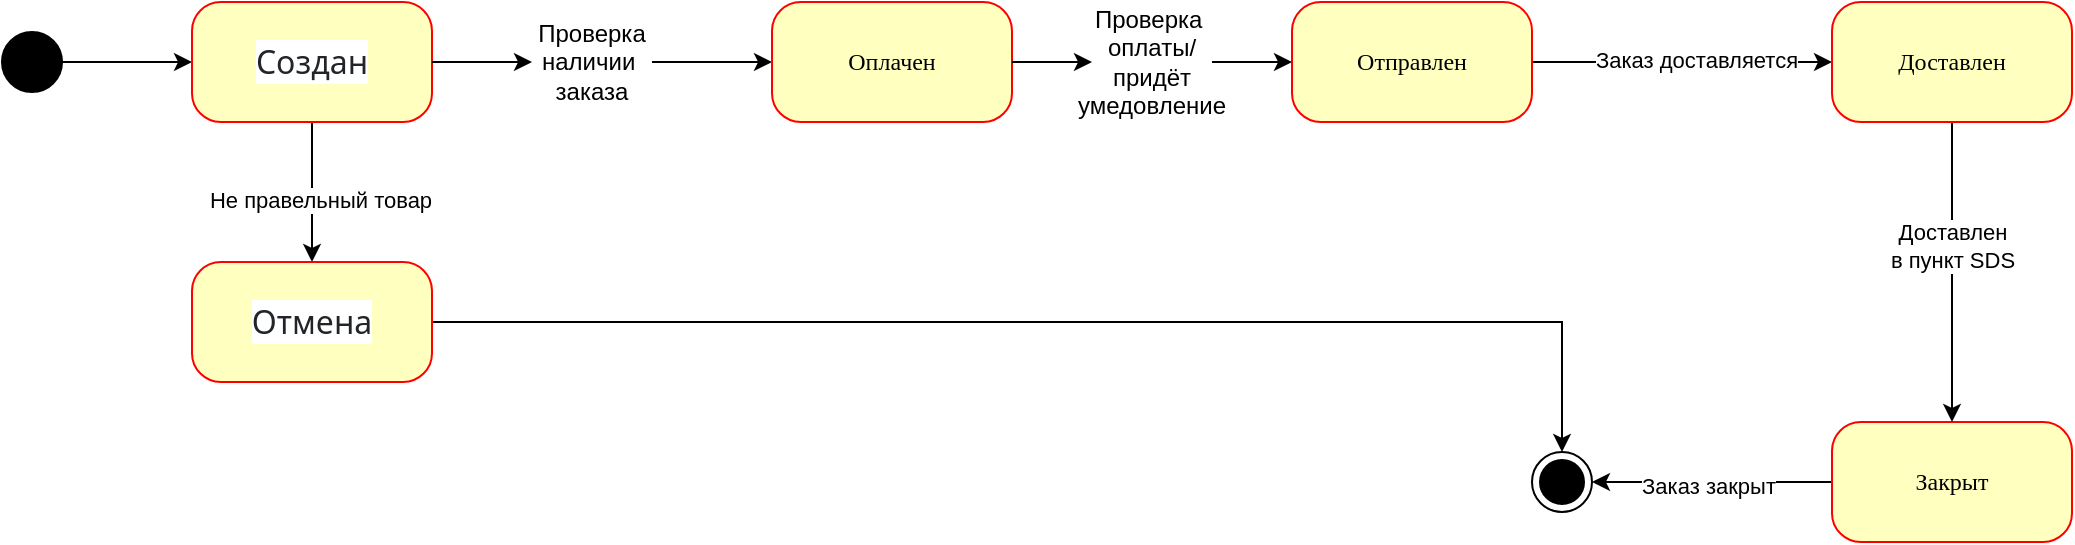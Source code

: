 <mxfile version="26.1.1">
  <diagram name="Page-1" id="58cdce13-f638-feb5-8d6f-7d28b1aa9fa0">
    <mxGraphModel dx="388" dy="779" grid="1" gridSize="10" guides="1" tooltips="1" connect="1" arrows="1" fold="1" page="1" pageScale="1" pageWidth="1100" pageHeight="850" background="none" math="0" shadow="0">
      <root>
        <mxCell id="0" />
        <mxCell id="1" parent="0" />
        <mxCell id="qwKWh7A5scszt2xiq6uB-7" style="edgeStyle=orthogonalEdgeStyle;rounded=0;orthogonalLoop=1;jettySize=auto;html=1;" edge="1" parent="1" source="qwKWh7A5scszt2xiq6uB-20" target="382b91b5511bd0f7-6">
          <mxGeometry relative="1" as="geometry">
            <mxPoint x="160" y="150" as="sourcePoint" />
          </mxGeometry>
        </mxCell>
        <mxCell id="qwKWh7A5scszt2xiq6uB-23" style="edgeStyle=orthogonalEdgeStyle;rounded=0;orthogonalLoop=1;jettySize=auto;html=1;entryX=1;entryY=0.5;entryDx=0;entryDy=0;" edge="1" parent="1" source="382b91b5511bd0f7-5" target="qwKWh7A5scszt2xiq6uB-19">
          <mxGeometry relative="1" as="geometry" />
        </mxCell>
        <mxCell id="qwKWh7A5scszt2xiq6uB-24" value="&lt;div&gt;&lt;br&gt;&lt;/div&gt;&lt;div&gt;Заказ закрыт&lt;/div&gt;" style="edgeLabel;html=1;align=center;verticalAlign=middle;resizable=0;points=[];" vertex="1" connectable="0" parent="qwKWh7A5scszt2xiq6uB-23">
          <mxGeometry x="0.033" y="-5" relative="1" as="geometry">
            <mxPoint as="offset" />
          </mxGeometry>
        </mxCell>
        <mxCell id="382b91b5511bd0f7-5" value="Закрыт" style="rounded=1;whiteSpace=wrap;html=1;arcSize=24;fillColor=#ffffc0;strokeColor=#ff0000;shadow=0;comic=0;labelBackgroundColor=none;fontFamily=Verdana;fontSize=12;fontColor=#000000;align=center;" parent="1" vertex="1">
          <mxGeometry x="1060" y="330" width="120" height="60" as="geometry" />
        </mxCell>
        <mxCell id="qwKWh7A5scszt2xiq6uB-8" style="edgeStyle=orthogonalEdgeStyle;rounded=0;orthogonalLoop=1;jettySize=auto;html=1;" edge="1" parent="1" source="qwKWh7A5scszt2xiq6uB-14" target="382b91b5511bd0f7-7">
          <mxGeometry relative="1" as="geometry" />
        </mxCell>
        <mxCell id="qwKWh7A5scszt2xiq6uB-28" style="edgeStyle=orthogonalEdgeStyle;rounded=0;orthogonalLoop=1;jettySize=auto;html=1;exitX=0.5;exitY=1;exitDx=0;exitDy=0;entryX=0.5;entryY=0;entryDx=0;entryDy=0;" edge="1" parent="1" source="382b91b5511bd0f7-6" target="qwKWh7A5scszt2xiq6uB-26">
          <mxGeometry relative="1" as="geometry" />
        </mxCell>
        <mxCell id="qwKWh7A5scszt2xiq6uB-29" value="Не правельный товар" style="edgeLabel;html=1;align=center;verticalAlign=middle;resizable=0;points=[];" vertex="1" connectable="0" parent="qwKWh7A5scszt2xiq6uB-28">
          <mxGeometry x="0.114" y="4" relative="1" as="geometry">
            <mxPoint as="offset" />
          </mxGeometry>
        </mxCell>
        <mxCell id="382b91b5511bd0f7-6" value="&lt;span style=&quot;color: rgb(33, 37, 41); font-family: system-ui, -apple-system, &amp;quot;Segoe UI&amp;quot;, Roboto, &amp;quot;Helvetica Neue&amp;quot;, &amp;quot;Noto Sans&amp;quot;, &amp;quot;Liberation Sans&amp;quot;, Arial, sans-serif, &amp;quot;Apple Color Emoji&amp;quot;, &amp;quot;Segoe UI Emoji&amp;quot;, &amp;quot;Segoe UI Symbol&amp;quot;, &amp;quot;Noto Color Emoji&amp;quot;; font-size: 16px; text-align: start; background-color: rgb(255, 255, 255);&quot;&gt;Создан&lt;/span&gt;" style="rounded=1;whiteSpace=wrap;html=1;arcSize=24;fillColor=#ffffc0;strokeColor=#ff0000;shadow=0;comic=0;labelBackgroundColor=none;fontFamily=Verdana;fontSize=12;fontColor=#000000;align=center;" parent="1" vertex="1">
          <mxGeometry x="240" y="120" width="120" height="60" as="geometry" />
        </mxCell>
        <mxCell id="382b91b5511bd0f7-7" value="Оплачен" style="rounded=1;whiteSpace=wrap;html=1;arcSize=24;fillColor=#ffffc0;strokeColor=#ff0000;shadow=0;comic=0;labelBackgroundColor=none;fontFamily=Verdana;fontSize=12;fontColor=#000000;align=center;" parent="1" vertex="1">
          <mxGeometry x="530" y="120" width="120" height="60" as="geometry" />
        </mxCell>
        <mxCell id="qwKWh7A5scszt2xiq6uB-10" style="edgeStyle=orthogonalEdgeStyle;rounded=0;orthogonalLoop=1;jettySize=auto;html=1;entryX=0;entryY=0.5;entryDx=0;entryDy=0;" edge="1" parent="1" source="382b91b5511bd0f7-9" target="382b91b5511bd0f7-10">
          <mxGeometry relative="1" as="geometry" />
        </mxCell>
        <mxCell id="qwKWh7A5scszt2xiq6uB-22" value="Заказ доставляется" style="edgeLabel;html=1;align=center;verticalAlign=middle;resizable=0;points=[];" vertex="1" connectable="0" parent="qwKWh7A5scszt2xiq6uB-10">
          <mxGeometry x="0.086" y="1" relative="1" as="geometry">
            <mxPoint as="offset" />
          </mxGeometry>
        </mxCell>
        <mxCell id="382b91b5511bd0f7-9" value="Отправлен" style="rounded=1;whiteSpace=wrap;html=1;arcSize=24;fillColor=#ffffc0;strokeColor=#ff0000;shadow=0;comic=0;labelBackgroundColor=none;fontFamily=Verdana;fontSize=12;fontColor=#000000;align=center;" parent="1" vertex="1">
          <mxGeometry x="790" y="120" width="120" height="60" as="geometry" />
        </mxCell>
        <mxCell id="qwKWh7A5scszt2xiq6uB-11" style="edgeStyle=orthogonalEdgeStyle;rounded=0;orthogonalLoop=1;jettySize=auto;html=1;entryX=0.5;entryY=0;entryDx=0;entryDy=0;" edge="1" parent="1" source="382b91b5511bd0f7-10" target="382b91b5511bd0f7-5">
          <mxGeometry relative="1" as="geometry" />
        </mxCell>
        <mxCell id="qwKWh7A5scszt2xiq6uB-21" value="Доставлен&lt;div&gt;в пункт SDS&lt;/div&gt;" style="edgeLabel;html=1;align=center;verticalAlign=middle;resizable=0;points=[];" vertex="1" connectable="0" parent="qwKWh7A5scszt2xiq6uB-11">
          <mxGeometry x="-0.173" y="-1" relative="1" as="geometry">
            <mxPoint x="1" as="offset" />
          </mxGeometry>
        </mxCell>
        <mxCell id="382b91b5511bd0f7-10" value="Доставлен" style="rounded=1;whiteSpace=wrap;html=1;arcSize=24;fillColor=#ffffc0;strokeColor=#ff0000;shadow=0;comic=0;labelBackgroundColor=none;fontFamily=Verdana;fontSize=12;fontColor=#000000;align=center;" parent="1" vertex="1">
          <mxGeometry x="1060" y="120" width="120" height="60" as="geometry" />
        </mxCell>
        <mxCell id="qwKWh7A5scszt2xiq6uB-13" value="" style="edgeStyle=orthogonalEdgeStyle;rounded=0;orthogonalLoop=1;jettySize=auto;html=1;" edge="1" parent="1" source="qwKWh7A5scszt2xiq6uB-16" target="382b91b5511bd0f7-9">
          <mxGeometry relative="1" as="geometry">
            <mxPoint x="550" y="150" as="sourcePoint" />
            <mxPoint x="600" y="150" as="targetPoint" />
          </mxGeometry>
        </mxCell>
        <mxCell id="qwKWh7A5scszt2xiq6uB-15" value="" style="edgeStyle=orthogonalEdgeStyle;rounded=0;orthogonalLoop=1;jettySize=auto;html=1;" edge="1" parent="1" source="382b91b5511bd0f7-6" target="qwKWh7A5scszt2xiq6uB-14">
          <mxGeometry relative="1" as="geometry">
            <mxPoint x="360" y="150" as="sourcePoint" />
            <mxPoint x="530" y="150" as="targetPoint" />
          </mxGeometry>
        </mxCell>
        <mxCell id="qwKWh7A5scszt2xiq6uB-14" value="Проверка&lt;div&gt;наличии&amp;nbsp;&lt;/div&gt;&lt;div&gt;заказа&lt;/div&gt;" style="text;html=1;align=center;verticalAlign=middle;whiteSpace=wrap;rounded=0;" vertex="1" parent="1">
          <mxGeometry x="410" y="135" width="60" height="30" as="geometry" />
        </mxCell>
        <mxCell id="qwKWh7A5scszt2xiq6uB-17" value="" style="edgeStyle=orthogonalEdgeStyle;rounded=0;orthogonalLoop=1;jettySize=auto;html=1;" edge="1" parent="1" source="382b91b5511bd0f7-7" target="qwKWh7A5scszt2xiq6uB-16">
          <mxGeometry relative="1" as="geometry">
            <mxPoint x="650" y="150" as="sourcePoint" />
            <mxPoint x="790" y="150" as="targetPoint" />
          </mxGeometry>
        </mxCell>
        <mxCell id="qwKWh7A5scszt2xiq6uB-16" value="Проверка&amp;nbsp;&lt;div&gt;оплаты/придёт умедовление&lt;/div&gt;" style="text;html=1;align=center;verticalAlign=middle;whiteSpace=wrap;rounded=0;" vertex="1" parent="1">
          <mxGeometry x="690" y="135" width="60" height="30" as="geometry" />
        </mxCell>
        <mxCell id="qwKWh7A5scszt2xiq6uB-19" value="" style="ellipse;html=1;shape=endState;fillColor=strokeColor;" vertex="1" parent="1">
          <mxGeometry x="910" y="345" width="30" height="30" as="geometry" />
        </mxCell>
        <mxCell id="qwKWh7A5scszt2xiq6uB-20" value="" style="ellipse;fillColor=strokeColor;html=1;" vertex="1" parent="1">
          <mxGeometry x="145" y="135" width="30" height="30" as="geometry" />
        </mxCell>
        <mxCell id="qwKWh7A5scszt2xiq6uB-27" style="edgeStyle=orthogonalEdgeStyle;rounded=0;orthogonalLoop=1;jettySize=auto;html=1;" edge="1" parent="1" source="qwKWh7A5scszt2xiq6uB-26" target="qwKWh7A5scszt2xiq6uB-19">
          <mxGeometry relative="1" as="geometry" />
        </mxCell>
        <mxCell id="qwKWh7A5scszt2xiq6uB-26" value="&lt;div style=&quot;text-align: start;&quot;&gt;&lt;font face=&quot;system-ui, -apple-system, Segoe UI, Roboto, Helvetica Neue, Noto Sans, Liberation Sans, Arial, sans-serif, Apple Color Emoji, Segoe UI Emoji, Segoe UI Symbol, Noto Color Emoji&quot; color=&quot;#212529&quot;&gt;&lt;span style=&quot;font-size: 16px; background-color: rgb(255, 255, 255);&quot;&gt;Отмена&lt;/span&gt;&lt;/font&gt;&lt;/div&gt;" style="rounded=1;whiteSpace=wrap;html=1;arcSize=24;fillColor=#ffffc0;strokeColor=#ff0000;shadow=0;comic=0;labelBackgroundColor=none;fontFamily=Verdana;fontSize=12;fontColor=#000000;align=center;" vertex="1" parent="1">
          <mxGeometry x="240" y="250" width="120" height="60" as="geometry" />
        </mxCell>
      </root>
    </mxGraphModel>
  </diagram>
</mxfile>

